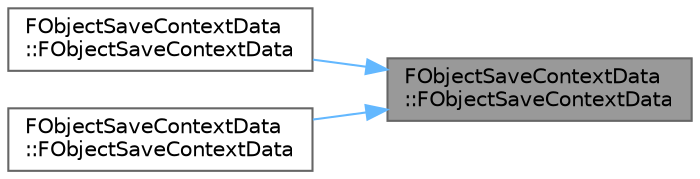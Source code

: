 digraph "FObjectSaveContextData::FObjectSaveContextData"
{
 // INTERACTIVE_SVG=YES
 // LATEX_PDF_SIZE
  bgcolor="transparent";
  edge [fontname=Helvetica,fontsize=10,labelfontname=Helvetica,labelfontsize=10];
  node [fontname=Helvetica,fontsize=10,shape=box,height=0.2,width=0.4];
  rankdir="RL";
  Node1 [id="Node000001",label="FObjectSaveContextData\l::FObjectSaveContextData",height=0.2,width=0.4,color="gray40", fillcolor="grey60", style="filled", fontcolor="black",tooltip=" "];
  Node1 -> Node2 [id="edge1_Node000001_Node000002",dir="back",color="steelblue1",style="solid",tooltip=" "];
  Node2 [id="Node000002",label="FObjectSaveContextData\l::FObjectSaveContextData",height=0.2,width=0.4,color="grey40", fillcolor="white", style="filled",URL="$d0/db6/structFObjectSaveContextData.html#ab730d180176de88ef124c7f67382084e",tooltip=" "];
  Node1 -> Node3 [id="edge2_Node000001_Node000003",dir="back",color="steelblue1",style="solid",tooltip=" "];
  Node3 [id="Node000003",label="FObjectSaveContextData\l::FObjectSaveContextData",height=0.2,width=0.4,color="grey40", fillcolor="white", style="filled",URL="$d0/db6/structFObjectSaveContextData.html#af95ddf16069ddbe28d26dd873d11d31b",tooltip=" "];
}
